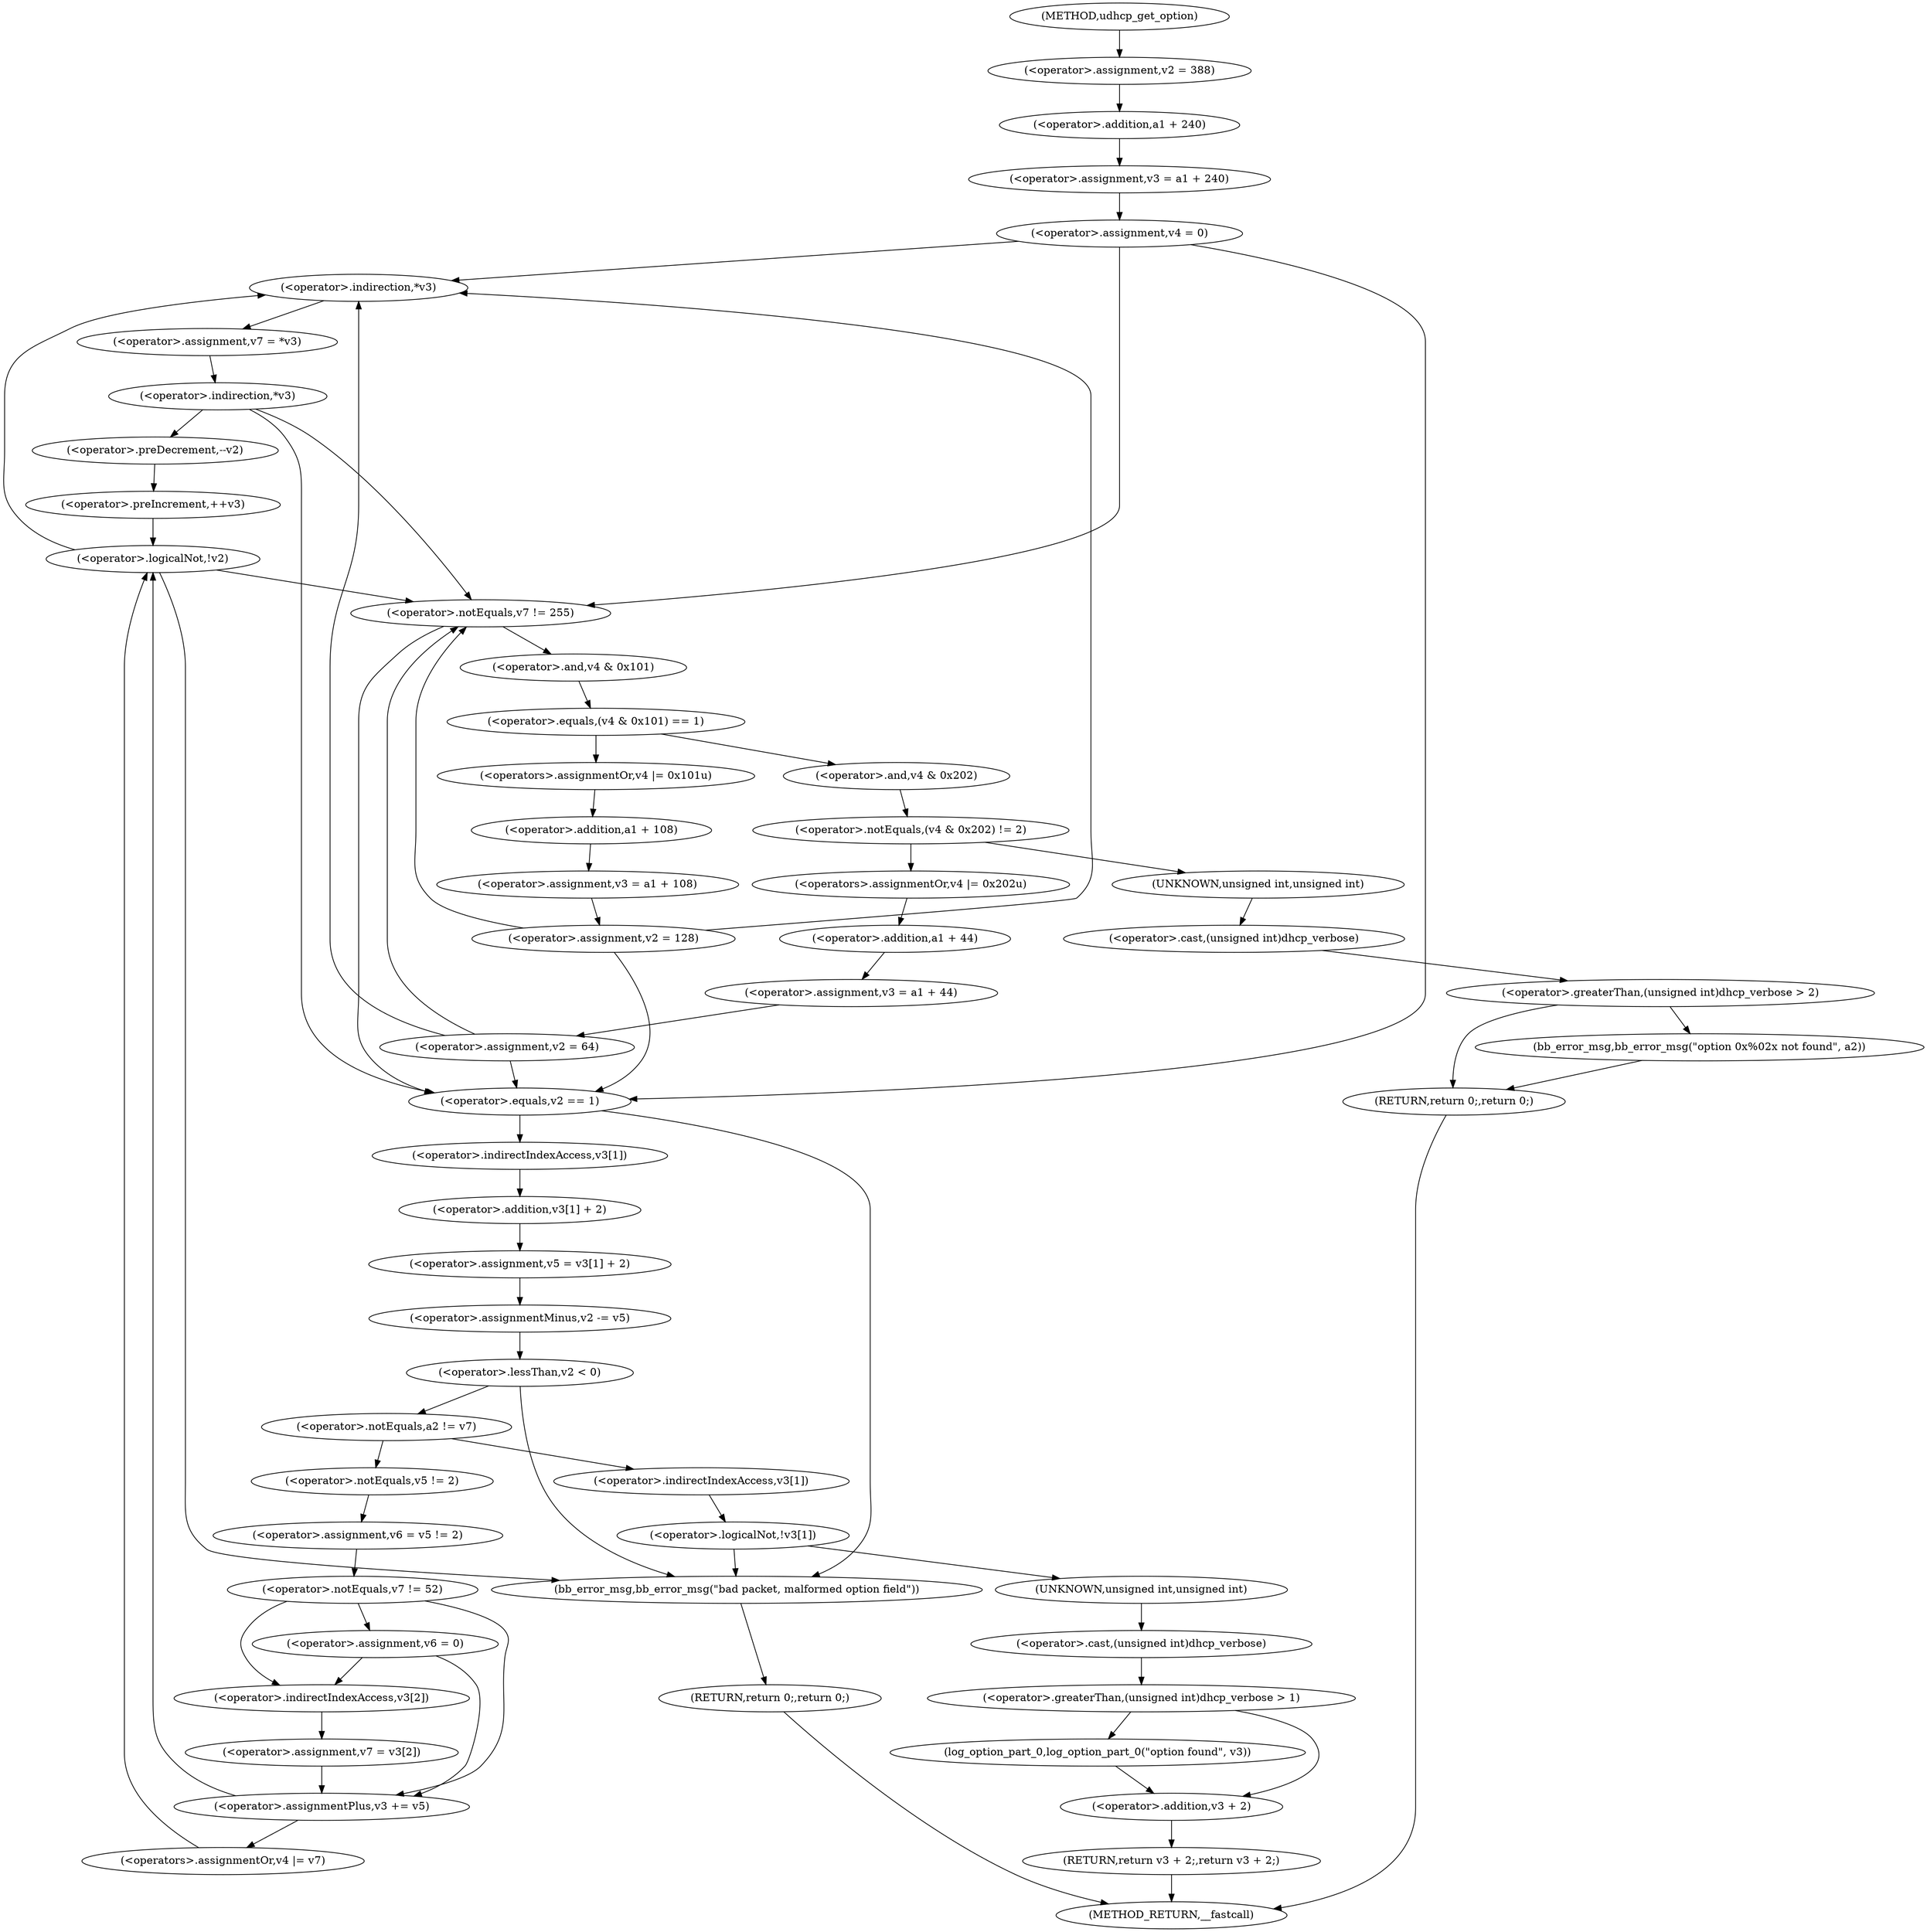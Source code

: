 digraph udhcp_get_option {  
"1000117" [label = "(<operator>.assignment,v2 = 388)" ]
"1000120" [label = "(<operator>.assignment,v3 = a1 + 240)" ]
"1000122" [label = "(<operator>.addition,a1 + 240)" ]
"1000125" [label = "(<operator>.assignment,v4 = 0)" ]
"1000134" [label = "(<operator>.assignment,v7 = *v3)" ]
"1000136" [label = "(<operator>.indirection,*v3)" ]
"1000139" [label = "(<operator>.indirection,*v3)" ]
"1000142" [label = "(<operator>.preDecrement,--v2)" ]
"1000144" [label = "(<operator>.preIncrement,++v3)" ]
"1000148" [label = "(<operator>.logicalNot,!v2)" ]
"1000152" [label = "(<operator>.notEquals,v7 != 255)" ]
"1000157" [label = "(<operator>.equals,(v4 & 0x101) == 1)" ]
"1000158" [label = "(<operator>.and,v4 & 0x101)" ]
"1000163" [label = "(<operators>.assignmentOr,v4 |= 0x101u)" ]
"1000166" [label = "(<operator>.assignment,v3 = a1 + 108)" ]
"1000168" [label = "(<operator>.addition,a1 + 108)" ]
"1000171" [label = "(<operator>.assignment,v2 = 128)" ]
"1000177" [label = "(<operator>.notEquals,(v4 & 0x202) != 2)" ]
"1000178" [label = "(<operator>.and,v4 & 0x202)" ]
"1000184" [label = "(<operator>.greaterThan,(unsigned int)dhcp_verbose > 2)" ]
"1000185" [label = "(<operator>.cast,(unsigned int)dhcp_verbose)" ]
"1000186" [label = "(UNKNOWN,unsigned int,unsigned int)" ]
"1000189" [label = "(bb_error_msg,bb_error_msg(\"option 0x%02x not found\", a2))" ]
"1000192" [label = "(RETURN,return 0;,return 0;)" ]
"1000194" [label = "(<operators>.assignmentOr,v4 |= 0x202u)" ]
"1000197" [label = "(<operator>.assignment,v3 = a1 + 44)" ]
"1000199" [label = "(<operator>.addition,a1 + 44)" ]
"1000202" [label = "(<operator>.assignment,v2 = 64)" ]
"1000206" [label = "(<operator>.equals,v2 == 1)" ]
"1000210" [label = "(<operator>.assignment,v5 = v3[1] + 2)" ]
"1000212" [label = "(<operator>.addition,v3[1] + 2)" ]
"1000213" [label = "(<operator>.indirectIndexAccess,v3[1])" ]
"1000217" [label = "(<operator>.assignmentMinus,v2 -= v5)" ]
"1000221" [label = "(<operator>.lessThan,v2 < 0)" ]
"1000226" [label = "(<operator>.notEquals,a2 != v7)" ]
"1000230" [label = "(<operator>.assignment,v6 = v5 != 2)" ]
"1000232" [label = "(<operator>.notEquals,v5 != 2)" ]
"1000236" [label = "(<operator>.notEquals,v7 != 52)" ]
"1000239" [label = "(<operator>.assignment,v6 = 0)" ]
"1000244" [label = "(<operator>.assignment,v7 = v3[2])" ]
"1000246" [label = "(<operator>.indirectIndexAccess,v3[2])" ]
"1000249" [label = "(<operator>.assignmentPlus,v3 += v5)" ]
"1000254" [label = "(<operators>.assignmentOr,v4 |= v7)" ]
"1000259" [label = "(<operator>.logicalNot,!v3[1])" ]
"1000260" [label = "(<operator>.indirectIndexAccess,v3[1])" ]
"1000265" [label = "(bb_error_msg,bb_error_msg(\"bad packet, malformed option field\"))" ]
"1000267" [label = "(RETURN,return 0;,return 0;)" ]
"1000270" [label = "(<operator>.greaterThan,(unsigned int)dhcp_verbose > 1)" ]
"1000271" [label = "(<operator>.cast,(unsigned int)dhcp_verbose)" ]
"1000272" [label = "(UNKNOWN,unsigned int,unsigned int)" ]
"1000275" [label = "(log_option_part_0,log_option_part_0(\"option found\", v3))" ]
"1000278" [label = "(RETURN,return v3 + 2;,return v3 + 2;)" ]
"1000279" [label = "(<operator>.addition,v3 + 2)" ]
"1000107" [label = "(METHOD,udhcp_get_option)" ]
"1000282" [label = "(METHOD_RETURN,__fastcall)" ]
  "1000117" -> "1000122" 
  "1000120" -> "1000125" 
  "1000122" -> "1000120" 
  "1000125" -> "1000136" 
  "1000125" -> "1000152" 
  "1000125" -> "1000206" 
  "1000134" -> "1000139" 
  "1000136" -> "1000134" 
  "1000139" -> "1000152" 
  "1000139" -> "1000206" 
  "1000139" -> "1000142" 
  "1000142" -> "1000144" 
  "1000144" -> "1000148" 
  "1000148" -> "1000136" 
  "1000148" -> "1000152" 
  "1000148" -> "1000265" 
  "1000152" -> "1000206" 
  "1000152" -> "1000158" 
  "1000157" -> "1000163" 
  "1000157" -> "1000178" 
  "1000158" -> "1000157" 
  "1000163" -> "1000168" 
  "1000166" -> "1000171" 
  "1000168" -> "1000166" 
  "1000171" -> "1000136" 
  "1000171" -> "1000152" 
  "1000171" -> "1000206" 
  "1000177" -> "1000186" 
  "1000177" -> "1000194" 
  "1000178" -> "1000177" 
  "1000184" -> "1000189" 
  "1000184" -> "1000192" 
  "1000185" -> "1000184" 
  "1000186" -> "1000185" 
  "1000189" -> "1000192" 
  "1000192" -> "1000282" 
  "1000194" -> "1000199" 
  "1000197" -> "1000202" 
  "1000199" -> "1000197" 
  "1000202" -> "1000136" 
  "1000202" -> "1000152" 
  "1000202" -> "1000206" 
  "1000206" -> "1000265" 
  "1000206" -> "1000213" 
  "1000210" -> "1000217" 
  "1000212" -> "1000210" 
  "1000213" -> "1000212" 
  "1000217" -> "1000221" 
  "1000221" -> "1000265" 
  "1000221" -> "1000226" 
  "1000226" -> "1000232" 
  "1000226" -> "1000260" 
  "1000230" -> "1000236" 
  "1000232" -> "1000230" 
  "1000236" -> "1000239" 
  "1000236" -> "1000246" 
  "1000236" -> "1000249" 
  "1000239" -> "1000246" 
  "1000239" -> "1000249" 
  "1000244" -> "1000249" 
  "1000246" -> "1000244" 
  "1000249" -> "1000254" 
  "1000249" -> "1000148" 
  "1000254" -> "1000148" 
  "1000259" -> "1000272" 
  "1000259" -> "1000265" 
  "1000260" -> "1000259" 
  "1000265" -> "1000267" 
  "1000267" -> "1000282" 
  "1000270" -> "1000275" 
  "1000270" -> "1000279" 
  "1000271" -> "1000270" 
  "1000272" -> "1000271" 
  "1000275" -> "1000279" 
  "1000278" -> "1000282" 
  "1000279" -> "1000278" 
  "1000107" -> "1000117" 
}
